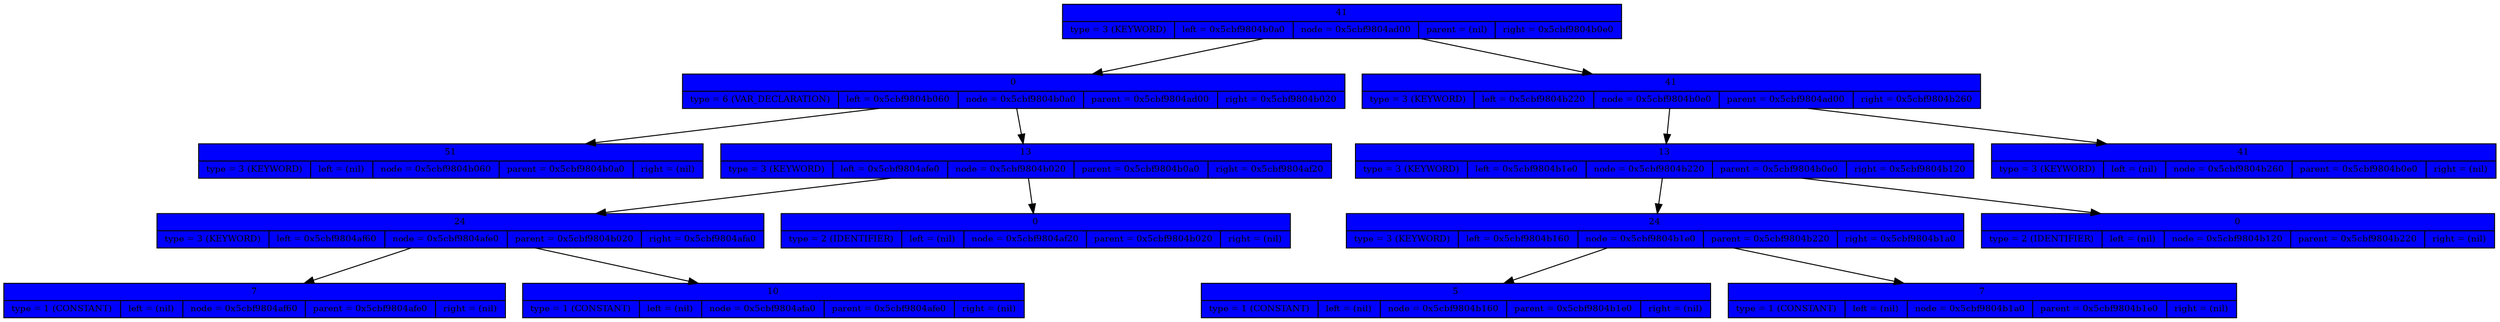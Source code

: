 digraph
{
	node[fontsize=9]

	node_0x5cbf9804ad00 [shape=record, label = "{41| {type = 3 (KEYWORD) | left = 0x5cbf9804b0a0 | node = 0x5cbf9804ad00 | parent = (nil) | right = 0x5cbf9804b0e0}}" style="filled",fillcolor="blue"]

	node_0x5cbf9804b0a0 [shape=record, label = "{0| {type = 6 (VAR_DECLARATION) | left = 0x5cbf9804b060 | node = 0x5cbf9804b0a0 | parent = 0x5cbf9804ad00 | right = 0x5cbf9804b020}}" style="filled",fillcolor="blue"]

	edge[color="black",fontsize=12]
	node_0x5cbf9804ad00 -> node_0x5cbf9804b0a0

	node_0x5cbf9804b060 [shape=record, label = "{51| {type = 3 (KEYWORD) | left = (nil) | node = 0x5cbf9804b060 | parent = 0x5cbf9804b0a0 | right = (nil)}}" style="filled",fillcolor="blue"]

	edge[color="black",fontsize=12]
	node_0x5cbf9804b0a0 -> node_0x5cbf9804b060

	node_0x5cbf9804b020 [shape=record, label = "{13| {type = 3 (KEYWORD) | left = 0x5cbf9804afe0 | node = 0x5cbf9804b020 | parent = 0x5cbf9804b0a0 | right = 0x5cbf9804af20}}" style="filled",fillcolor="blue"]

	edge[color="black",fontsize=12]
	node_0x5cbf9804b0a0 -> node_0x5cbf9804b020

	node_0x5cbf9804afe0 [shape=record, label = "{24| {type = 3 (KEYWORD) | left = 0x5cbf9804af60 | node = 0x5cbf9804afe0 | parent = 0x5cbf9804b020 | right = 0x5cbf9804afa0}}" style="filled",fillcolor="blue"]

	edge[color="black",fontsize=12]
	node_0x5cbf9804b020 -> node_0x5cbf9804afe0

	node_0x5cbf9804af60 [shape=record, label = "{7| {type = 1 (CONSTANT) | left = (nil) | node = 0x5cbf9804af60 | parent = 0x5cbf9804afe0 | right = (nil)}}" style="filled",fillcolor="blue"]

	edge[color="black",fontsize=12]
	node_0x5cbf9804afe0 -> node_0x5cbf9804af60

	node_0x5cbf9804afa0 [shape=record, label = "{10| {type = 1 (CONSTANT) | left = (nil) | node = 0x5cbf9804afa0 | parent = 0x5cbf9804afe0 | right = (nil)}}" style="filled",fillcolor="blue"]

	edge[color="black",fontsize=12]
	node_0x5cbf9804afe0 -> node_0x5cbf9804afa0

	node_0x5cbf9804af20 [shape=record, label = "{0| {type = 2 (IDENTIFIER) | left = (nil) | node = 0x5cbf9804af20 | parent = 0x5cbf9804b020 | right = (nil)}}" style="filled",fillcolor="blue"]

	edge[color="black",fontsize=12]
	node_0x5cbf9804b020 -> node_0x5cbf9804af20

	node_0x5cbf9804b0e0 [shape=record, label = "{41| {type = 3 (KEYWORD) | left = 0x5cbf9804b220 | node = 0x5cbf9804b0e0 | parent = 0x5cbf9804ad00 | right = 0x5cbf9804b260}}" style="filled",fillcolor="blue"]

	edge[color="black",fontsize=12]
	node_0x5cbf9804ad00 -> node_0x5cbf9804b0e0

	node_0x5cbf9804b220 [shape=record, label = "{13| {type = 3 (KEYWORD) | left = 0x5cbf9804b1e0 | node = 0x5cbf9804b220 | parent = 0x5cbf9804b0e0 | right = 0x5cbf9804b120}}" style="filled",fillcolor="blue"]

	edge[color="black",fontsize=12]
	node_0x5cbf9804b0e0 -> node_0x5cbf9804b220

	node_0x5cbf9804b1e0 [shape=record, label = "{24| {type = 3 (KEYWORD) | left = 0x5cbf9804b160 | node = 0x5cbf9804b1e0 | parent = 0x5cbf9804b220 | right = 0x5cbf9804b1a0}}" style="filled",fillcolor="blue"]

	edge[color="black",fontsize=12]
	node_0x5cbf9804b220 -> node_0x5cbf9804b1e0

	node_0x5cbf9804b160 [shape=record, label = "{5| {type = 1 (CONSTANT) | left = (nil) | node = 0x5cbf9804b160 | parent = 0x5cbf9804b1e0 | right = (nil)}}" style="filled",fillcolor="blue"]

	edge[color="black",fontsize=12]
	node_0x5cbf9804b1e0 -> node_0x5cbf9804b160

	node_0x5cbf9804b1a0 [shape=record, label = "{7| {type = 1 (CONSTANT) | left = (nil) | node = 0x5cbf9804b1a0 | parent = 0x5cbf9804b1e0 | right = (nil)}}" style="filled",fillcolor="blue"]

	edge[color="black",fontsize=12]
	node_0x5cbf9804b1e0 -> node_0x5cbf9804b1a0

	node_0x5cbf9804b120 [shape=record, label = "{0| {type = 2 (IDENTIFIER) | left = (nil) | node = 0x5cbf9804b120 | parent = 0x5cbf9804b220 | right = (nil)}}" style="filled",fillcolor="blue"]

	edge[color="black",fontsize=12]
	node_0x5cbf9804b220 -> node_0x5cbf9804b120

	node_0x5cbf9804b260 [shape=record, label = "{41| {type = 3 (KEYWORD) | left = (nil) | node = 0x5cbf9804b260 | parent = 0x5cbf9804b0e0 | right = (nil)}}" style="filled",fillcolor="blue"]

	edge[color="black",fontsize=12]
	node_0x5cbf9804b0e0 -> node_0x5cbf9804b260

	}